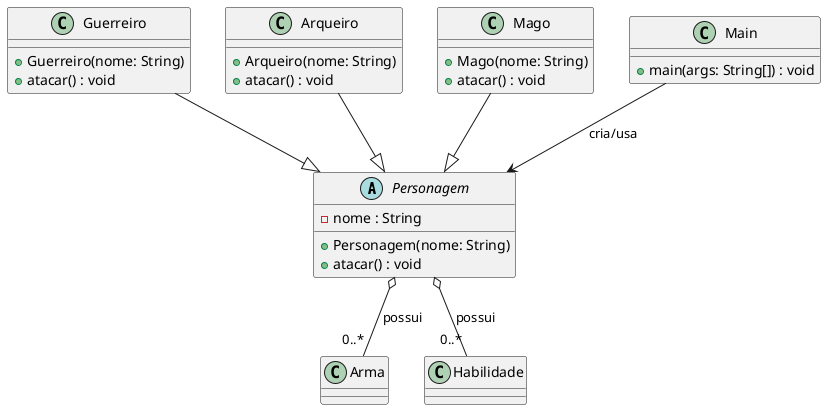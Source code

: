 @startuml AntipatternStrategyPersonagemCompleto

' ---------------------------
' Classes principais
' ---------------------------
abstract class Personagem {
    - nome : String
    + Personagem(nome: String)
    + atacar() : void
}

class Guerreiro {
    + Guerreiro(nome: String)
    + atacar() : void
}

class Arqueiro {
    + Arqueiro(nome: String)
    + atacar() : void
}

class Mago {
    + Mago(nome: String)
    + atacar() : void
}

class Main {
    + main(args: String[]) : void
}

' ---------------------------
' Herança / Implementação
' ---------------------------
Guerreiro --|> Personagem
Arqueiro --|> Personagem
Mago --|> Personagem

' ---------------------------
' Associação
' ---------------------------
Main --> Personagem : cria/usa

' ---------------------------
' Composição / Agregação
' ---------------------------
Personagem o-- "0..*" Arma : possui
Personagem o-- "0..*" Habilidade : possui

@enduml
